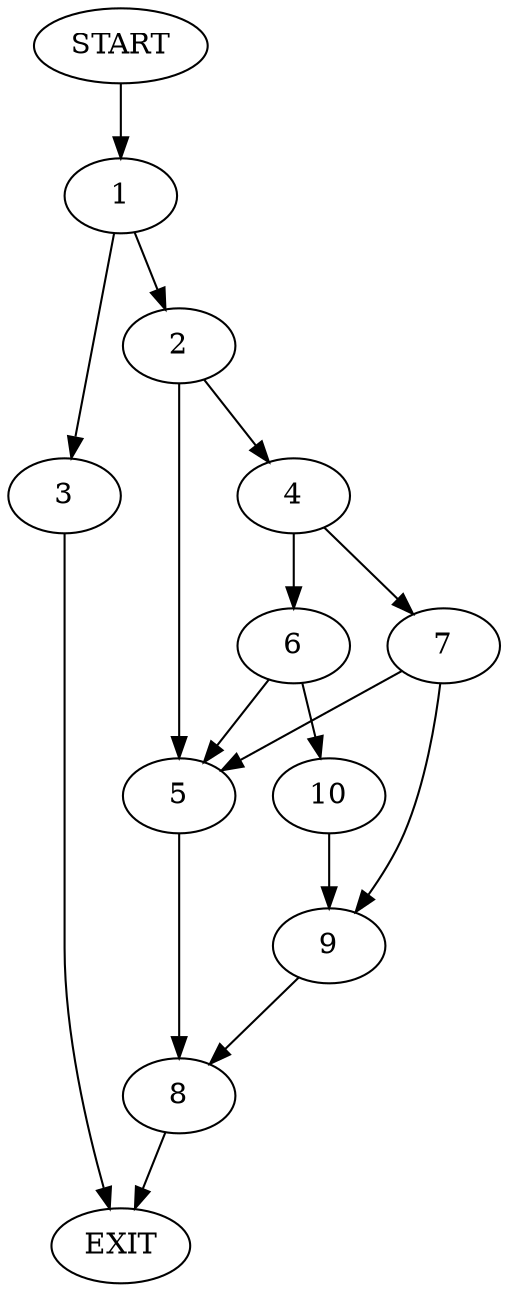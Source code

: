 digraph {
0 [label="START"]
11 [label="EXIT"]
0 -> 1
1 -> 2
1 -> 3
2 -> 4
2 -> 5
3 -> 11
4 -> 6
4 -> 7
5 -> 8
7 -> 9
7 -> 5
6 -> 10
6 -> 5
10 -> 9
9 -> 8
8 -> 11
}

